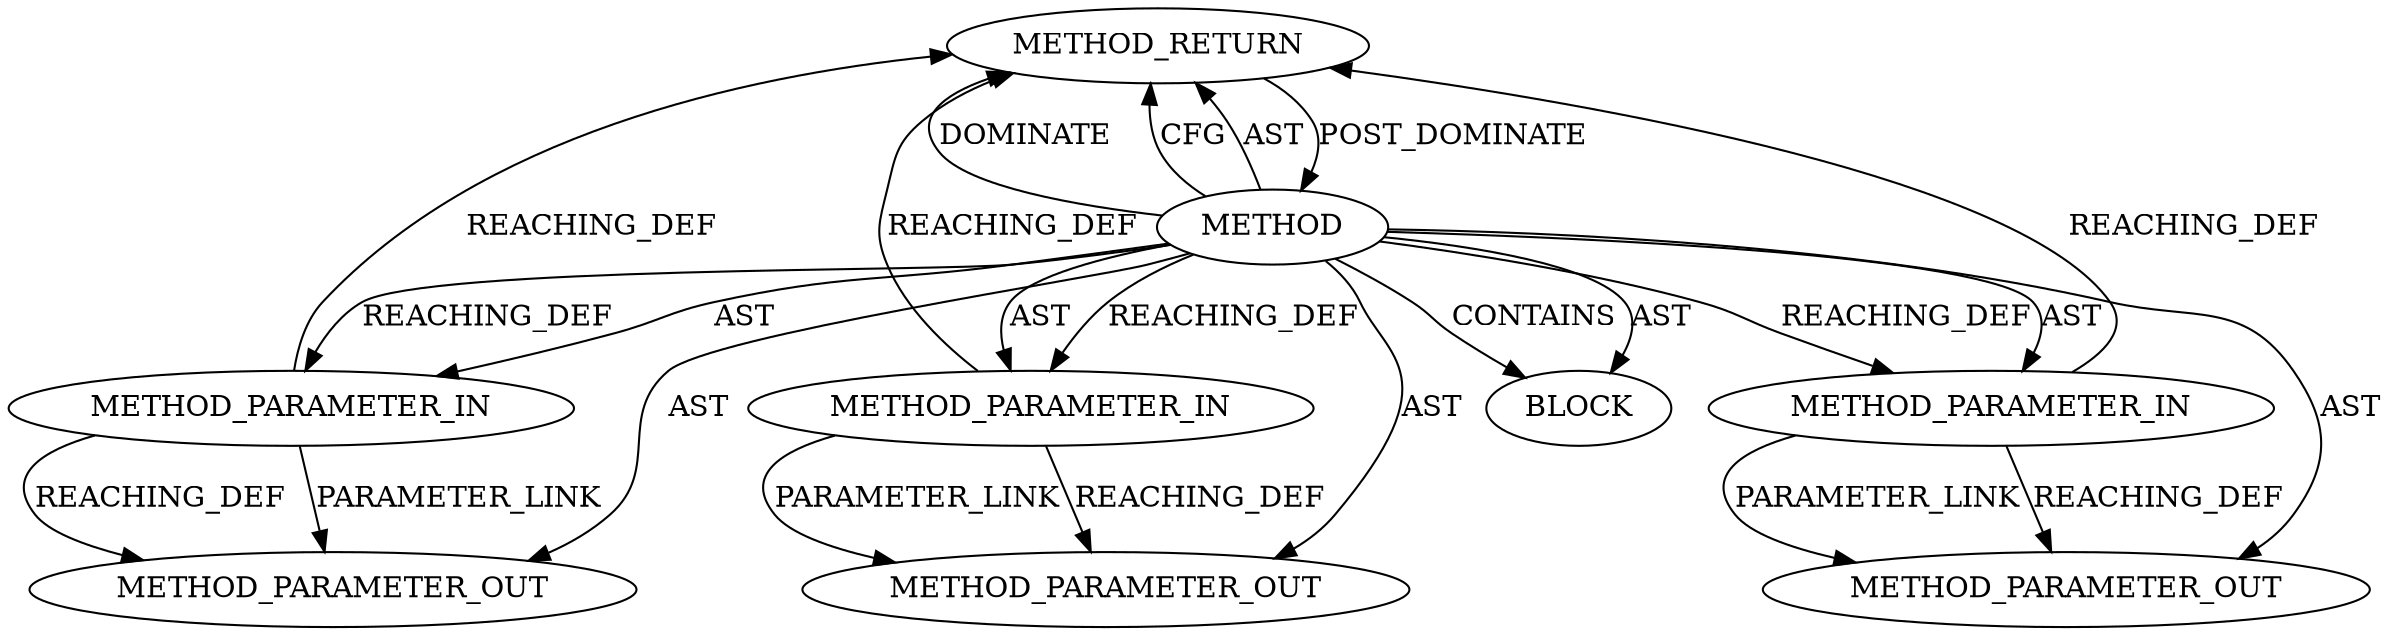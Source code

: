 digraph {
  12507 [label=METHOD_RETURN ORDER=2 CODE="RET" TYPE_FULL_NAME="ANY" EVALUATION_STRATEGY="BY_VALUE"]
  13448 [label=METHOD_PARAMETER_OUT ORDER=2 CODE="p2" IS_VARIADIC=false TYPE_FULL_NAME="ANY" EVALUATION_STRATEGY="BY_VALUE" INDEX=2 NAME="p2"]
  12506 [label=BLOCK ORDER=1 ARGUMENT_INDEX=1 CODE="<empty>" TYPE_FULL_NAME="ANY"]
  12504 [label=METHOD_PARAMETER_IN ORDER=2 CODE="p2" IS_VARIADIC=false TYPE_FULL_NAME="ANY" EVALUATION_STRATEGY="BY_VALUE" INDEX=2 NAME="p2"]
  13449 [label=METHOD_PARAMETER_OUT ORDER=3 CODE="p3" IS_VARIADIC=false TYPE_FULL_NAME="ANY" EVALUATION_STRATEGY="BY_VALUE" INDEX=3 NAME="p3"]
  13447 [label=METHOD_PARAMETER_OUT ORDER=1 CODE="p1" IS_VARIADIC=false TYPE_FULL_NAME="ANY" EVALUATION_STRATEGY="BY_VALUE" INDEX=1 NAME="p1"]
  12503 [label=METHOD_PARAMETER_IN ORDER=1 CODE="p1" IS_VARIADIC=false TYPE_FULL_NAME="ANY" EVALUATION_STRATEGY="BY_VALUE" INDEX=1 NAME="p1"]
  12502 [label=METHOD AST_PARENT_TYPE="NAMESPACE_BLOCK" AST_PARENT_FULL_NAME="<global>" ORDER=0 CODE="<empty>" FULL_NAME="sg_init_one" IS_EXTERNAL=true FILENAME="<empty>" SIGNATURE="" NAME="sg_init_one"]
  12505 [label=METHOD_PARAMETER_IN ORDER=3 CODE="p3" IS_VARIADIC=false TYPE_FULL_NAME="ANY" EVALUATION_STRATEGY="BY_VALUE" INDEX=3 NAME="p3"]
  12504 -> 12507 [label=REACHING_DEF VARIABLE="p2"]
  12502 -> 12505 [label=REACHING_DEF VARIABLE=""]
  12502 -> 13447 [label=AST ]
  12503 -> 13447 [label=PARAMETER_LINK ]
  12502 -> 13449 [label=AST ]
  12502 -> 12506 [label=AST ]
  12505 -> 12507 [label=REACHING_DEF VARIABLE="p3"]
  12503 -> 13447 [label=REACHING_DEF VARIABLE="p1"]
  12505 -> 13449 [label=REACHING_DEF VARIABLE="p3"]
  12502 -> 12507 [label=DOMINATE ]
  12504 -> 13448 [label=PARAMETER_LINK ]
  12502 -> 12506 [label=CONTAINS ]
  12502 -> 12507 [label=CFG ]
  12502 -> 13448 [label=AST ]
  12504 -> 13448 [label=REACHING_DEF VARIABLE="p2"]
  12502 -> 12507 [label=AST ]
  12502 -> 12503 [label=REACHING_DEF VARIABLE=""]
  12502 -> 12504 [label=REACHING_DEF VARIABLE=""]
  12505 -> 13449 [label=PARAMETER_LINK ]
  12502 -> 12505 [label=AST ]
  12503 -> 12507 [label=REACHING_DEF VARIABLE="p1"]
  12507 -> 12502 [label=POST_DOMINATE ]
  12502 -> 12503 [label=AST ]
  12502 -> 12504 [label=AST ]
}
